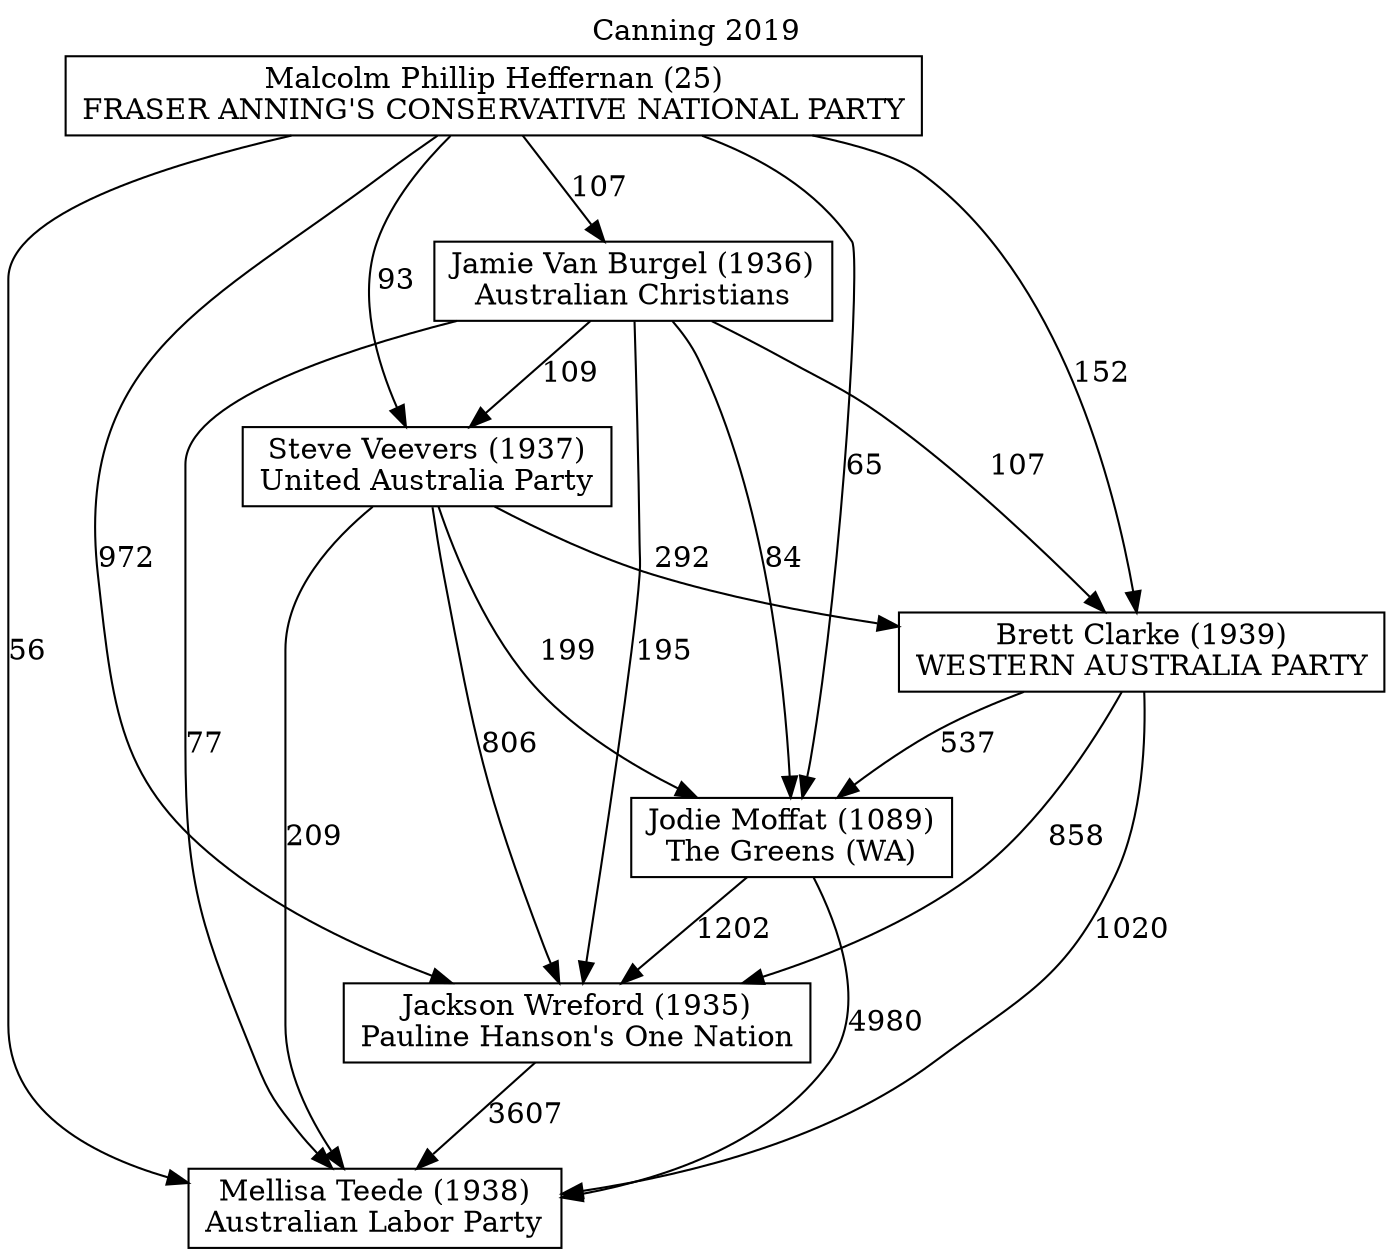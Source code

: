 // House preference flow
digraph "Mellisa Teede (1938)_Canning_2019" {
	graph [label="Canning 2019" labelloc=t mclimit=10]
	node [shape=box]
	"Mellisa Teede (1938)" [label="Mellisa Teede (1938)
Australian Labor Party"]
	"Jackson Wreford (1935)" [label="Jackson Wreford (1935)
Pauline Hanson's One Nation"]
	"Jodie Moffat (1089)" [label="Jodie Moffat (1089)
The Greens (WA)"]
	"Brett Clarke (1939)" [label="Brett Clarke (1939)
WESTERN AUSTRALIA PARTY"]
	"Steve Veevers (1937)" [label="Steve Veevers (1937)
United Australia Party"]
	"Jamie Van Burgel (1936)" [label="Jamie Van Burgel (1936)
Australian Christians"]
	"Malcolm Phillip Heffernan (25)" [label="Malcolm Phillip Heffernan (25)
FRASER ANNING'S CONSERVATIVE NATIONAL PARTY"]
	"Jackson Wreford (1935)" -> "Mellisa Teede (1938)" [label=3607]
	"Jodie Moffat (1089)" -> "Jackson Wreford (1935)" [label=1202]
	"Brett Clarke (1939)" -> "Jodie Moffat (1089)" [label=537]
	"Steve Veevers (1937)" -> "Brett Clarke (1939)" [label=292]
	"Jamie Van Burgel (1936)" -> "Steve Veevers (1937)" [label=109]
	"Malcolm Phillip Heffernan (25)" -> "Jamie Van Burgel (1936)" [label=107]
	"Jodie Moffat (1089)" -> "Mellisa Teede (1938)" [label=4980]
	"Brett Clarke (1939)" -> "Mellisa Teede (1938)" [label=1020]
	"Steve Veevers (1937)" -> "Mellisa Teede (1938)" [label=209]
	"Jamie Van Burgel (1936)" -> "Mellisa Teede (1938)" [label=77]
	"Malcolm Phillip Heffernan (25)" -> "Mellisa Teede (1938)" [label=56]
	"Malcolm Phillip Heffernan (25)" -> "Steve Veevers (1937)" [label=93]
	"Jamie Van Burgel (1936)" -> "Brett Clarke (1939)" [label=107]
	"Malcolm Phillip Heffernan (25)" -> "Brett Clarke (1939)" [label=152]
	"Steve Veevers (1937)" -> "Jodie Moffat (1089)" [label=199]
	"Jamie Van Burgel (1936)" -> "Jodie Moffat (1089)" [label=84]
	"Malcolm Phillip Heffernan (25)" -> "Jodie Moffat (1089)" [label=65]
	"Brett Clarke (1939)" -> "Jackson Wreford (1935)" [label=858]
	"Steve Veevers (1937)" -> "Jackson Wreford (1935)" [label=806]
	"Jamie Van Burgel (1936)" -> "Jackson Wreford (1935)" [label=195]
	"Malcolm Phillip Heffernan (25)" -> "Jackson Wreford (1935)" [label=972]
}
